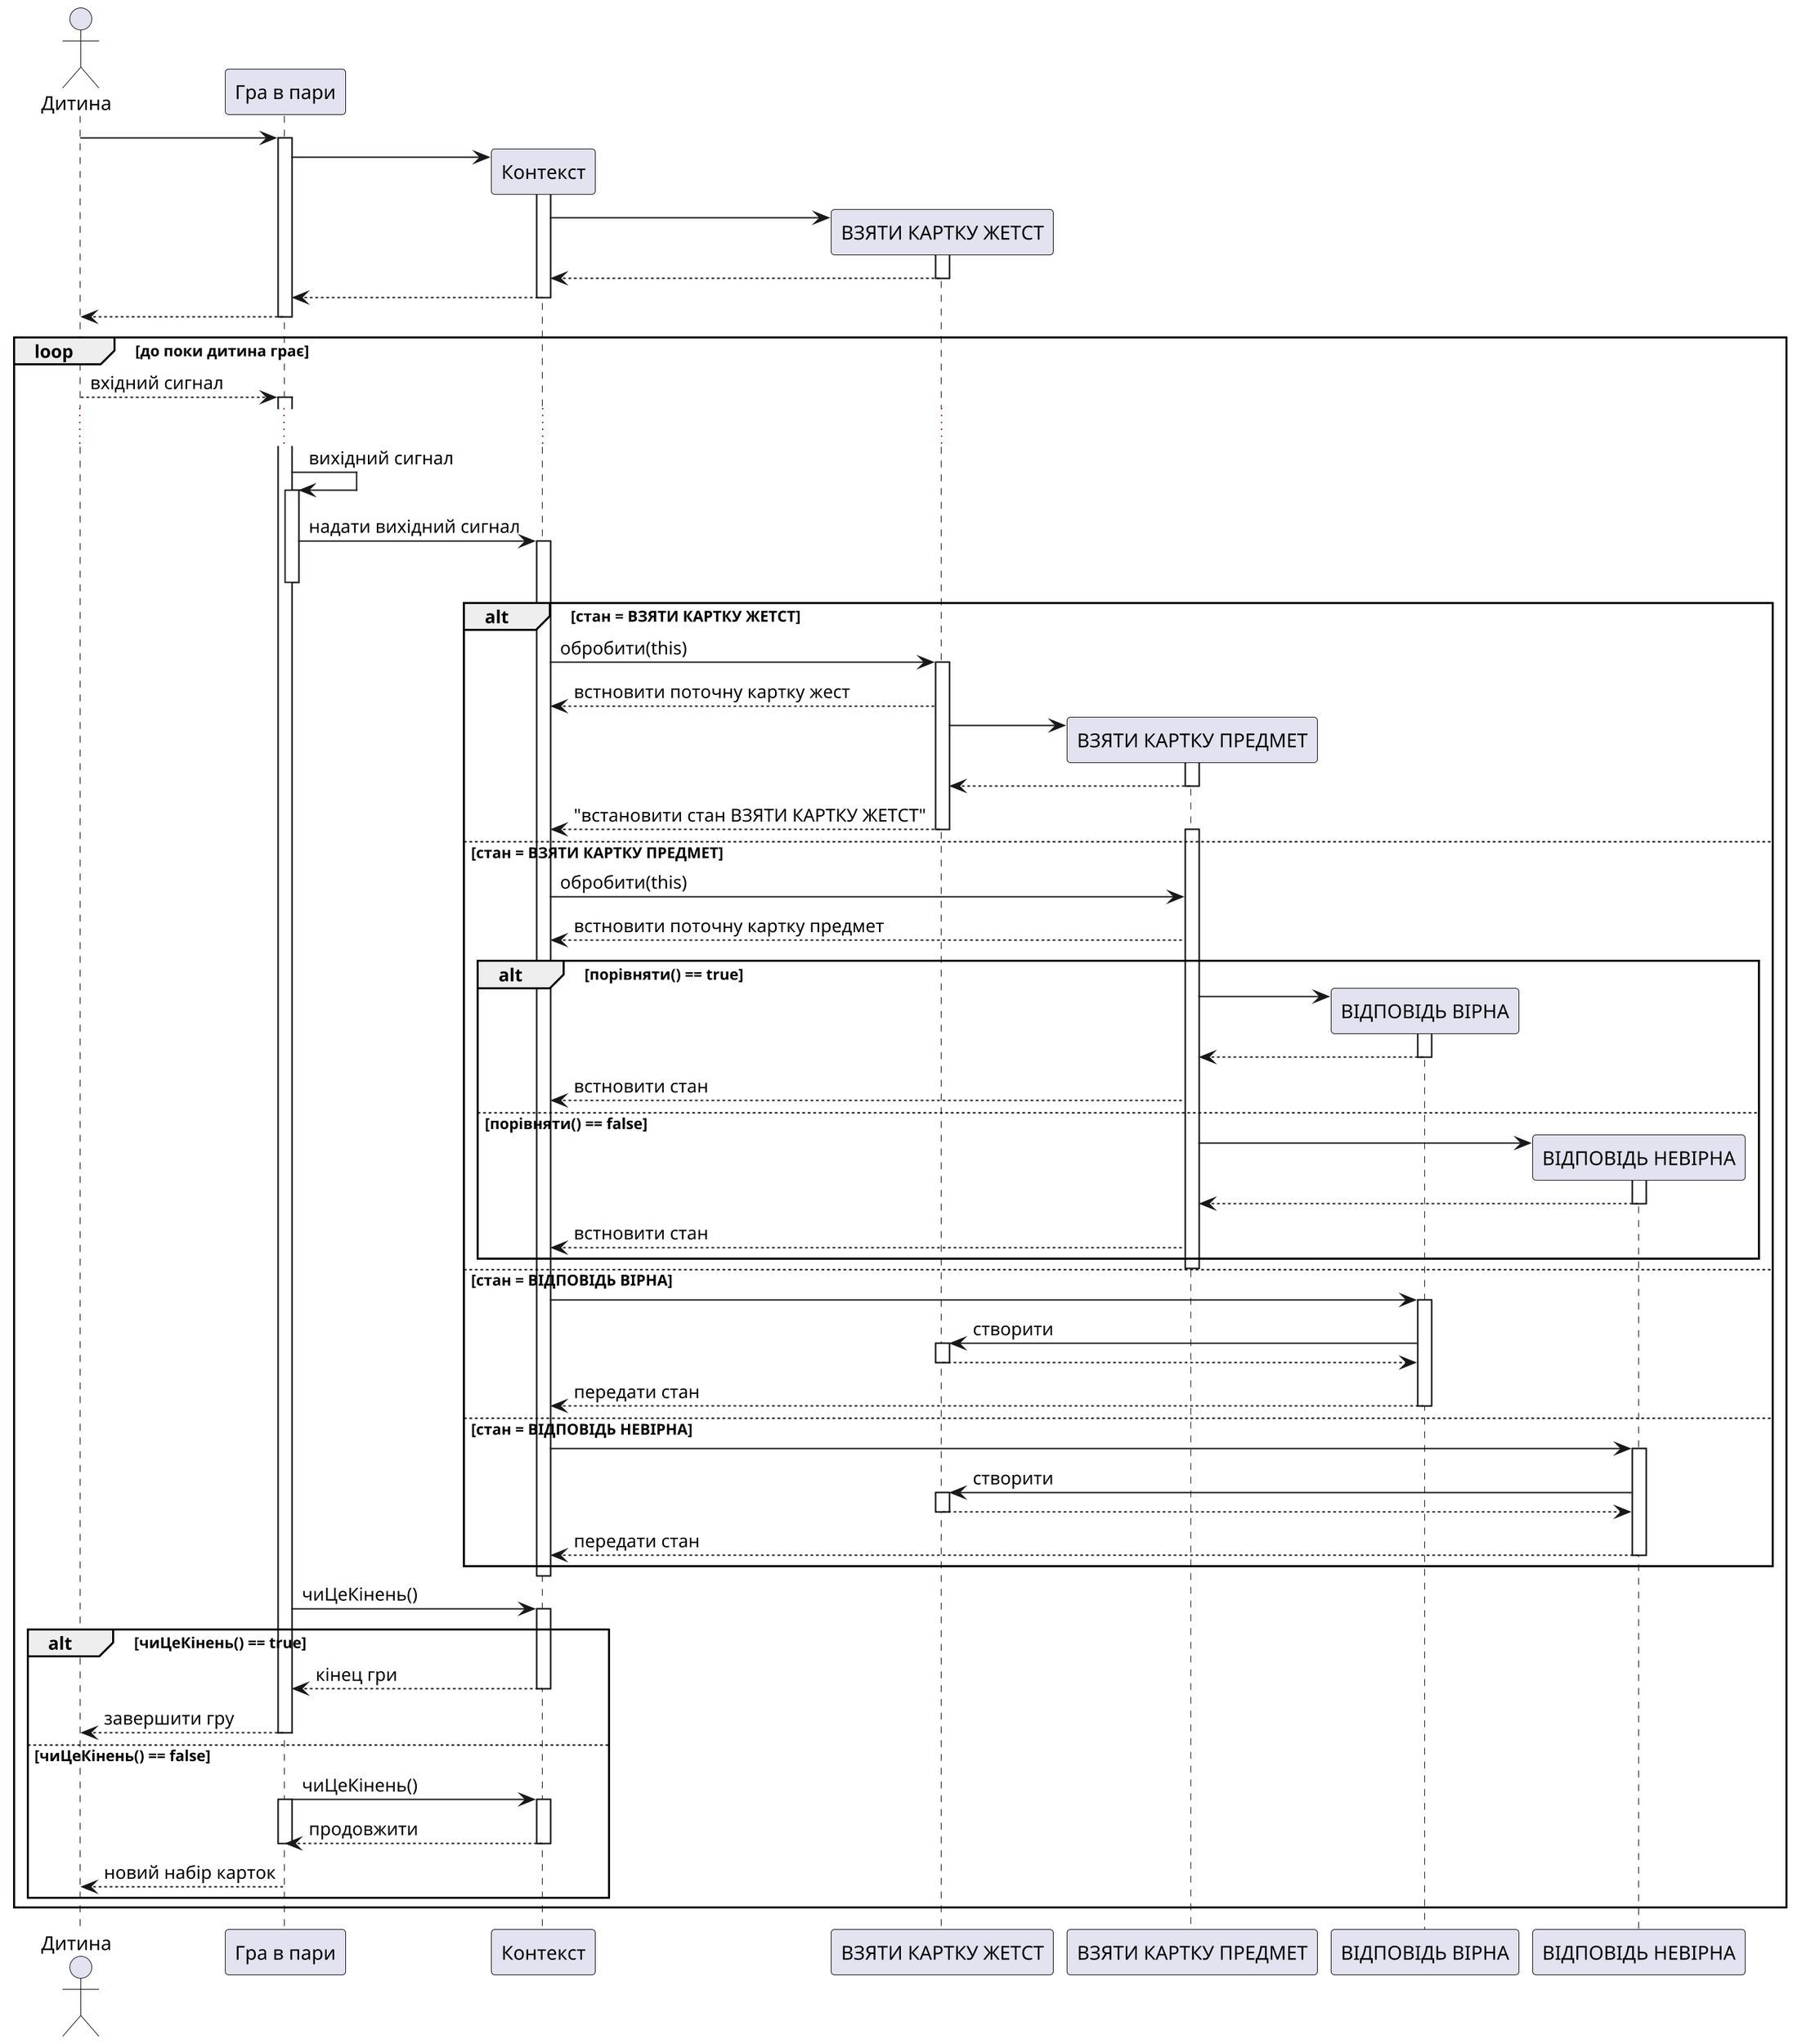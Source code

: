 @startuml
scale 2
actor Дитина

Дитина -> "Гра в пари"
activate "Гра в пари"
    create Контекст
    "Гра в пари" -> Контекст
    activate Контекст
        create  "ВЗЯТИ КАРТКУ ЖЕТСТ"
        Контекст -> "ВЗЯТИ КАРТКУ ЖЕТСТ"
        activate "ВЗЯТИ КАРТКУ ЖЕТСТ"
        return
        return
    return
    loop до поки дитина грає
        Дитина --> "Гра в пари": вхідний сигнал
        activate  "Гра в пари"
            ...
            "Гра в пари" -> "Гра в пари": вихідний сигнал
            activate "Гра в пари"
                "Гра в пари" -> Контекст: надати вихідний сигнал
                 activate Контекст
            deactivate "Гра в пари"
        alt стан = ВЗЯТИ КАРТКУ ЖЕТСТ
               Контекст -> "ВЗЯТИ КАРТКУ ЖЕТСТ": обробити(this)
               activate "ВЗЯТИ КАРТКУ ЖЕТСТ"
                    "ВЗЯТИ КАРТКУ ЖЕТСТ" --> Контекст: встновити поточну картку жест
                    "ВЗЯТИ КАРТКУ ЖЕТСТ" -> "ВЗЯТИ КАРТКУ ПРЕДМЕТ" **
                    activate  "ВЗЯТИ КАРТКУ ПРЕДМЕТ"
                    return
               return "встановити стан ВЗЯТИ КАРТКУ ЖЕТСТ"

        else  стан = ВЗЯТИ КАРТКУ ПРЕДМЕТ
               activate "ВЗЯТИ КАРТКУ ПРЕДМЕТ"
                    Контекст -> "ВЗЯТИ КАРТКУ ПРЕДМЕТ": обробити(this)
                    "ВЗЯТИ КАРТКУ ПРЕДМЕТ" --> Контекст: встновити поточну картку предмет

               alt порівняти() == true
                    "ВЗЯТИ КАРТКУ ПРЕДМЕТ" -> "ВІДПОВІДЬ ВІРНА" **
                    activate "ВІДПОВІДЬ ВІРНА"
                    return
                    "ВЗЯТИ КАРТКУ ПРЕДМЕТ"  --> Контекст:  встновити стан
               else порівняти() == false
                     "ВЗЯТИ КАРТКУ ПРЕДМЕТ" -> "ВІДПОВІДЬ НЕВІРНА" **
                                        activate "ВІДПОВІДЬ НЕВІРНА"
                                        return
                                        "ВЗЯТИ КАРТКУ ПРЕДМЕТ"  --> Контекст:  встновити стан
               end
               deactivate "ВЗЯТИ КАРТКУ ПРЕДМЕТ"
        else стан = ВІДПОВІДЬ ВІРНА
             Контекст -> "ВІДПОВІДЬ ВІРНА"
             activate "ВІДПОВІДЬ ВІРНА"
                "ВІДПОВІДЬ ВІРНА" -> "ВЗЯТИ КАРТКУ ЖЕТСТ": створити
                activate "ВЗЯТИ КАРТКУ ЖЕТСТ"
                return
             return передати стан
        else стан = ВІДПОВІДЬ НЕВІРНА
          Контекст -> "ВІДПОВІДЬ НЕВІРНА"
                     activate "ВІДПОВІДЬ НЕВІРНА"
                        "ВІДПОВІДЬ НЕВІРНА" -> "ВЗЯТИ КАРТКУ ЖЕТСТ": створити
                        activate "ВЗЯТИ КАРТКУ ЖЕТСТ"
                        return
                     return передати стан
        end
        deactivate Контекст
        "Гра в пари" -> Контекст: чиЦеКінень()


        alt чиЦеКінень() == true
           activate Контекст
           return кінец гри
           return завершити гру
        else чиЦеКінень() == false
             "Гра в пари" -> Контекст: чиЦеКінень()
            activate "Гра в пари"
            activate Контекст
            return продовжити
            deactivate "Гра в пари"
             "Гра в пари" --> "Дитина": новий набір карток
        end
    end

@enduml